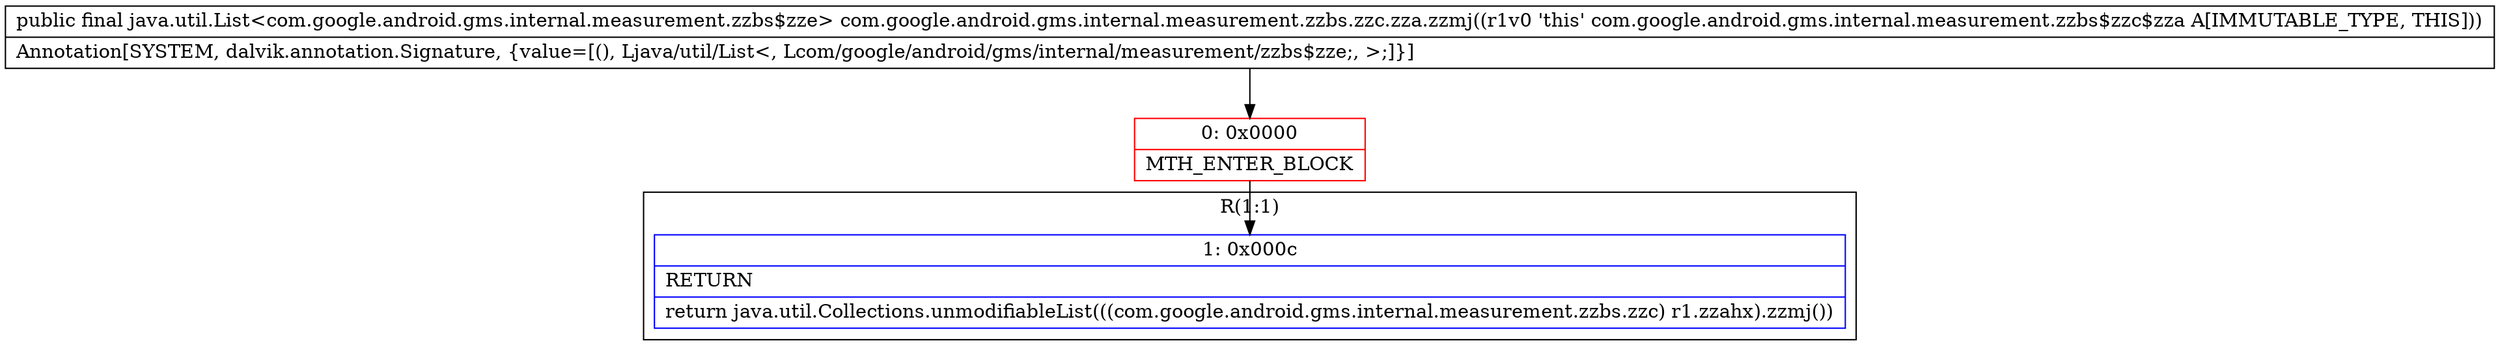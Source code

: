 digraph "CFG forcom.google.android.gms.internal.measurement.zzbs.zzc.zza.zzmj()Ljava\/util\/List;" {
subgraph cluster_Region_1162946827 {
label = "R(1:1)";
node [shape=record,color=blue];
Node_1 [shape=record,label="{1\:\ 0x000c|RETURN\l|return java.util.Collections.unmodifiableList(((com.google.android.gms.internal.measurement.zzbs.zzc) r1.zzahx).zzmj())\l}"];
}
Node_0 [shape=record,color=red,label="{0\:\ 0x0000|MTH_ENTER_BLOCK\l}"];
MethodNode[shape=record,label="{public final java.util.List\<com.google.android.gms.internal.measurement.zzbs$zze\> com.google.android.gms.internal.measurement.zzbs.zzc.zza.zzmj((r1v0 'this' com.google.android.gms.internal.measurement.zzbs$zzc$zza A[IMMUTABLE_TYPE, THIS]))  | Annotation[SYSTEM, dalvik.annotation.Signature, \{value=[(), Ljava\/util\/List\<, Lcom\/google\/android\/gms\/internal\/measurement\/zzbs$zze;, \>;]\}]\l}"];
MethodNode -> Node_0;
Node_0 -> Node_1;
}

